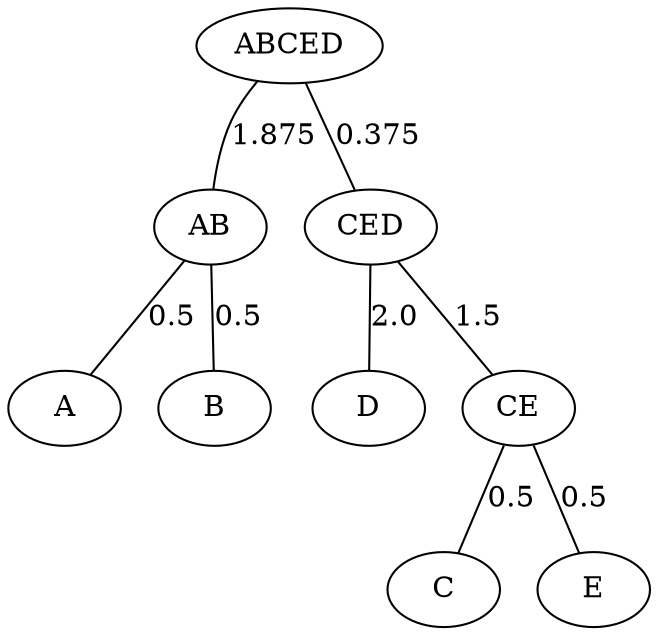 graph {
A;
B;
C;
D;
E;
AB;
AB -- A [label="0.5"];
AB -- B [label="0.5"];
CE;
CE -- C [label="0.5"];
CE -- E [label="0.5"];
CED;
CED -- CE [label="1.5"];
CED -- D [label="2.0"];
ABCED;
ABCED -- AB [label="1.875"];
ABCED -- CED [label="0.375"];
}